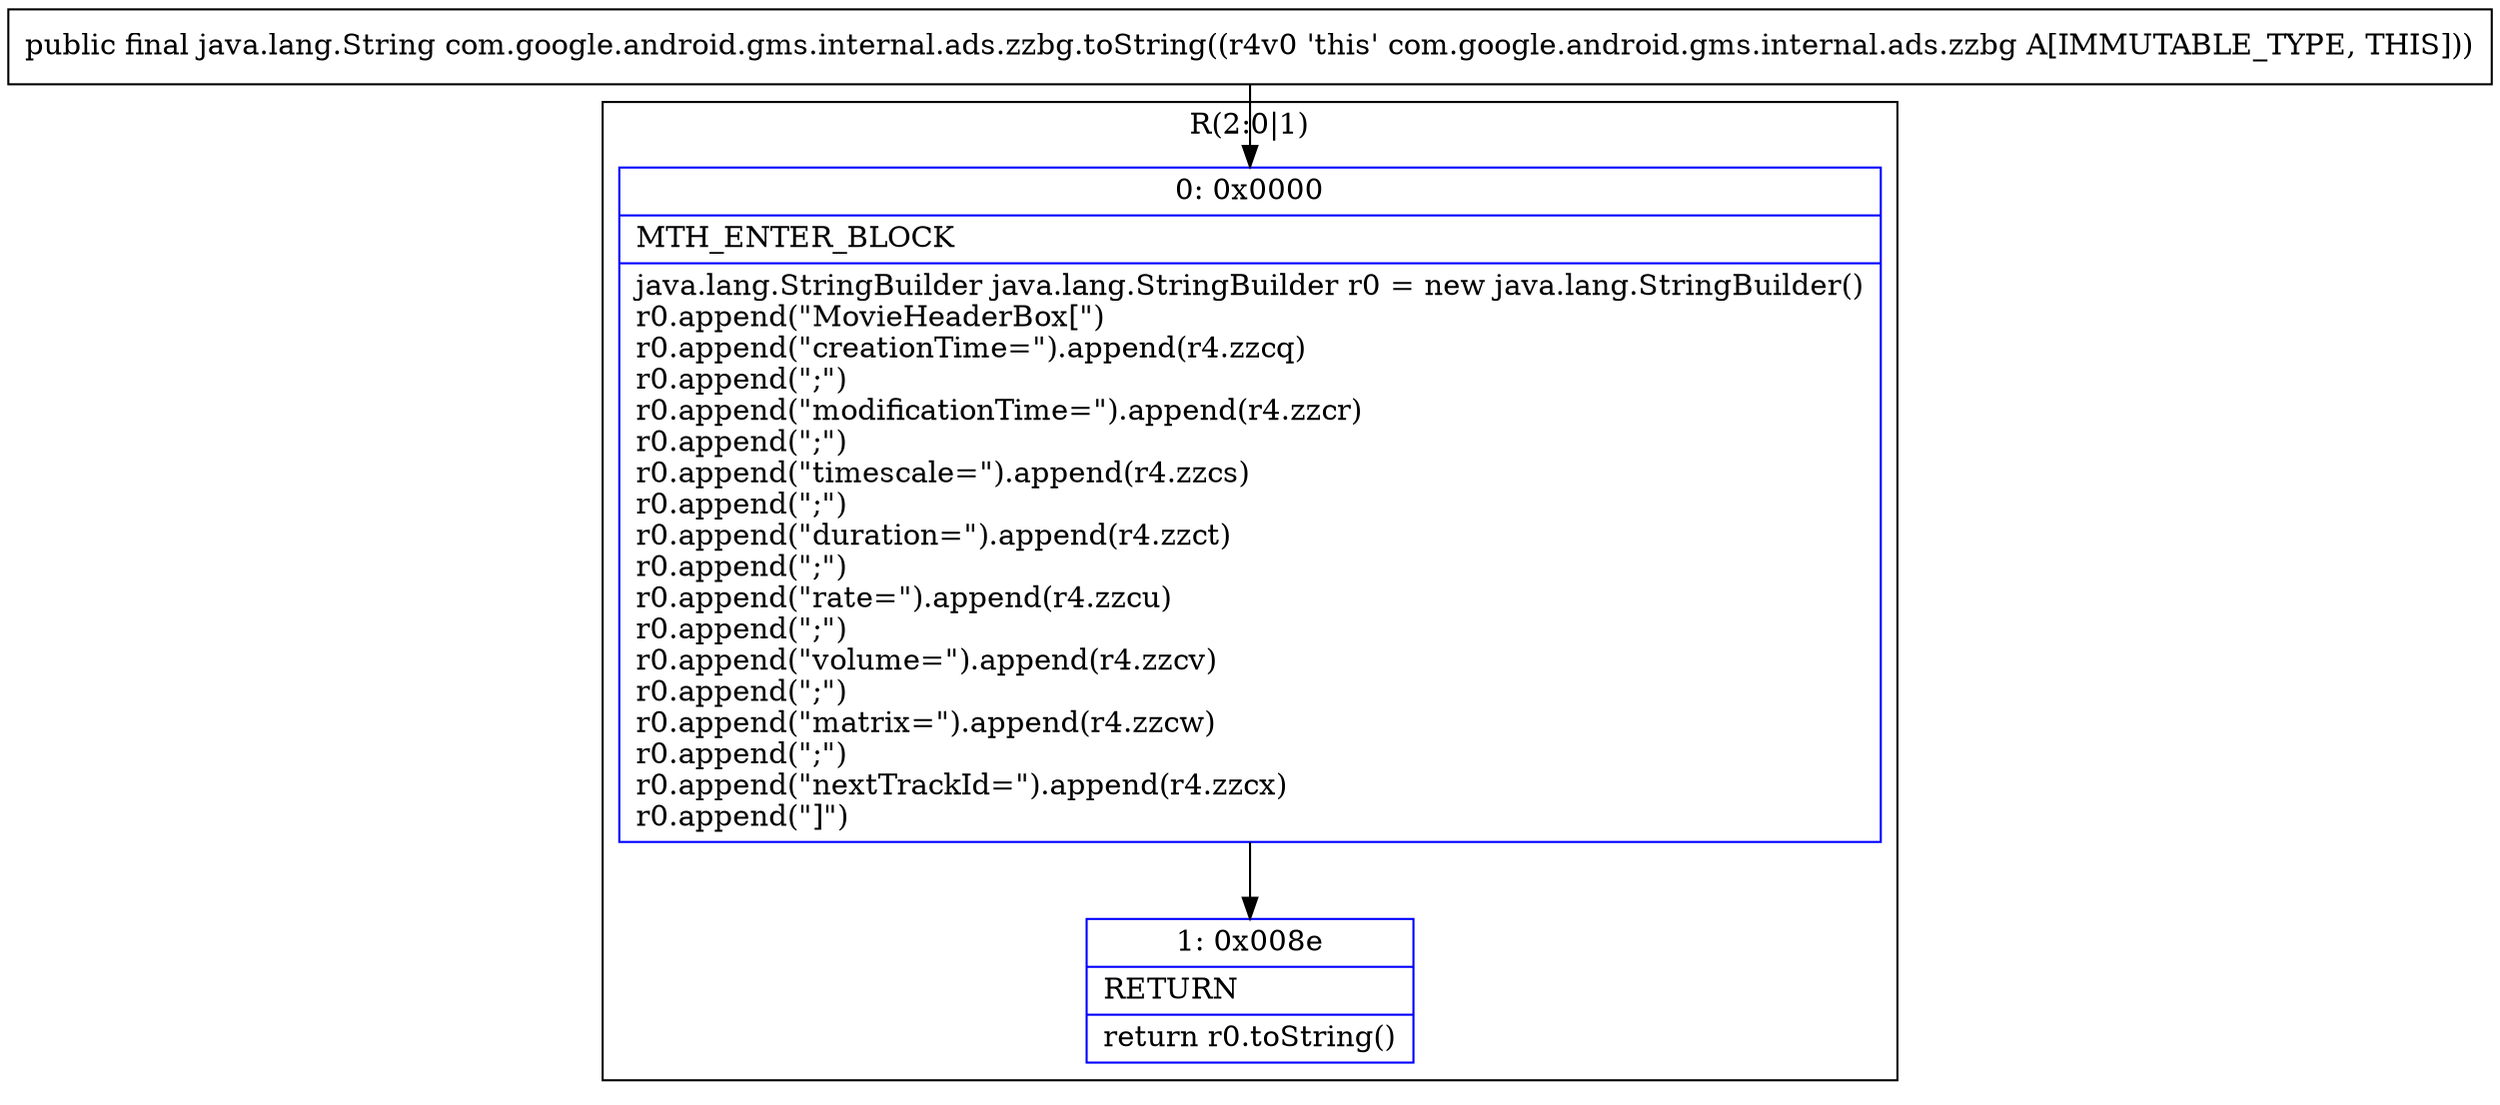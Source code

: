 digraph "CFG forcom.google.android.gms.internal.ads.zzbg.toString()Ljava\/lang\/String;" {
subgraph cluster_Region_234581486 {
label = "R(2:0|1)";
node [shape=record,color=blue];
Node_0 [shape=record,label="{0\:\ 0x0000|MTH_ENTER_BLOCK\l|java.lang.StringBuilder java.lang.StringBuilder r0 = new java.lang.StringBuilder()\lr0.append(\"MovieHeaderBox[\")\lr0.append(\"creationTime=\").append(r4.zzcq)\lr0.append(\";\")\lr0.append(\"modificationTime=\").append(r4.zzcr)\lr0.append(\";\")\lr0.append(\"timescale=\").append(r4.zzcs)\lr0.append(\";\")\lr0.append(\"duration=\").append(r4.zzct)\lr0.append(\";\")\lr0.append(\"rate=\").append(r4.zzcu)\lr0.append(\";\")\lr0.append(\"volume=\").append(r4.zzcv)\lr0.append(\";\")\lr0.append(\"matrix=\").append(r4.zzcw)\lr0.append(\";\")\lr0.append(\"nextTrackId=\").append(r4.zzcx)\lr0.append(\"]\")\l}"];
Node_1 [shape=record,label="{1\:\ 0x008e|RETURN\l|return r0.toString()\l}"];
}
MethodNode[shape=record,label="{public final java.lang.String com.google.android.gms.internal.ads.zzbg.toString((r4v0 'this' com.google.android.gms.internal.ads.zzbg A[IMMUTABLE_TYPE, THIS])) }"];
MethodNode -> Node_0;
Node_0 -> Node_1;
}

